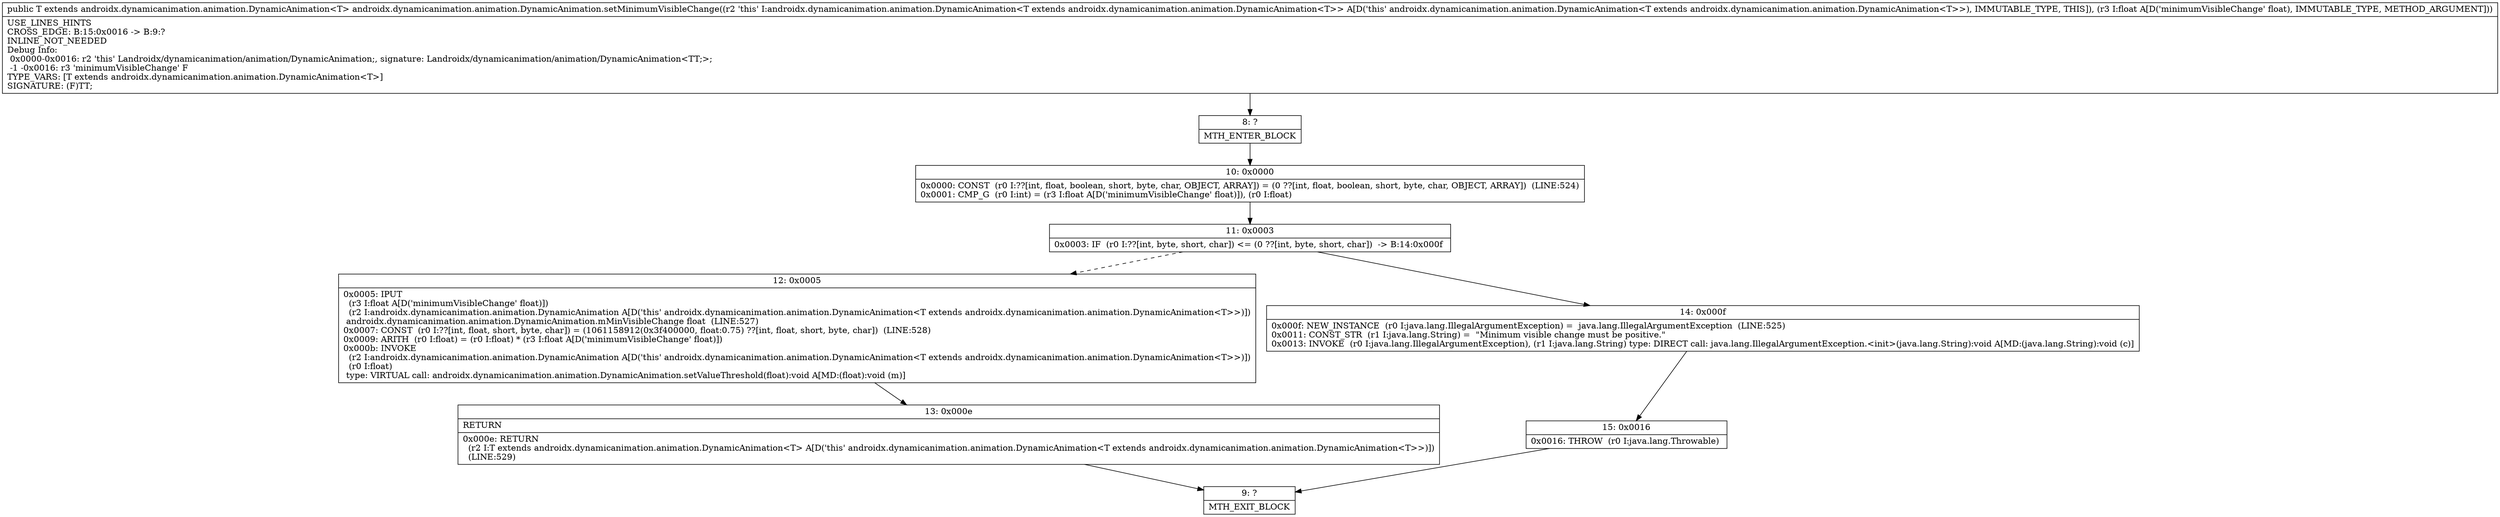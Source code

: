 digraph "CFG forandroidx.dynamicanimation.animation.DynamicAnimation.setMinimumVisibleChange(F)Landroidx\/dynamicanimation\/animation\/DynamicAnimation;" {
Node_8 [shape=record,label="{8\:\ ?|MTH_ENTER_BLOCK\l}"];
Node_10 [shape=record,label="{10\:\ 0x0000|0x0000: CONST  (r0 I:??[int, float, boolean, short, byte, char, OBJECT, ARRAY]) = (0 ??[int, float, boolean, short, byte, char, OBJECT, ARRAY])  (LINE:524)\l0x0001: CMP_G  (r0 I:int) = (r3 I:float A[D('minimumVisibleChange' float)]), (r0 I:float) \l}"];
Node_11 [shape=record,label="{11\:\ 0x0003|0x0003: IF  (r0 I:??[int, byte, short, char]) \<= (0 ??[int, byte, short, char])  \-\> B:14:0x000f \l}"];
Node_12 [shape=record,label="{12\:\ 0x0005|0x0005: IPUT  \l  (r3 I:float A[D('minimumVisibleChange' float)])\l  (r2 I:androidx.dynamicanimation.animation.DynamicAnimation A[D('this' androidx.dynamicanimation.animation.DynamicAnimation\<T extends androidx.dynamicanimation.animation.DynamicAnimation\<T\>\>)])\l androidx.dynamicanimation.animation.DynamicAnimation.mMinVisibleChange float  (LINE:527)\l0x0007: CONST  (r0 I:??[int, float, short, byte, char]) = (1061158912(0x3f400000, float:0.75) ??[int, float, short, byte, char])  (LINE:528)\l0x0009: ARITH  (r0 I:float) = (r0 I:float) * (r3 I:float A[D('minimumVisibleChange' float)]) \l0x000b: INVOKE  \l  (r2 I:androidx.dynamicanimation.animation.DynamicAnimation A[D('this' androidx.dynamicanimation.animation.DynamicAnimation\<T extends androidx.dynamicanimation.animation.DynamicAnimation\<T\>\>)])\l  (r0 I:float)\l type: VIRTUAL call: androidx.dynamicanimation.animation.DynamicAnimation.setValueThreshold(float):void A[MD:(float):void (m)]\l}"];
Node_13 [shape=record,label="{13\:\ 0x000e|RETURN\l|0x000e: RETURN  \l  (r2 I:T extends androidx.dynamicanimation.animation.DynamicAnimation\<T\> A[D('this' androidx.dynamicanimation.animation.DynamicAnimation\<T extends androidx.dynamicanimation.animation.DynamicAnimation\<T\>\>)])\l  (LINE:529)\l}"];
Node_9 [shape=record,label="{9\:\ ?|MTH_EXIT_BLOCK\l}"];
Node_14 [shape=record,label="{14\:\ 0x000f|0x000f: NEW_INSTANCE  (r0 I:java.lang.IllegalArgumentException) =  java.lang.IllegalArgumentException  (LINE:525)\l0x0011: CONST_STR  (r1 I:java.lang.String) =  \"Minimum visible change must be positive.\" \l0x0013: INVOKE  (r0 I:java.lang.IllegalArgumentException), (r1 I:java.lang.String) type: DIRECT call: java.lang.IllegalArgumentException.\<init\>(java.lang.String):void A[MD:(java.lang.String):void (c)]\l}"];
Node_15 [shape=record,label="{15\:\ 0x0016|0x0016: THROW  (r0 I:java.lang.Throwable) \l}"];
MethodNode[shape=record,label="{public T extends androidx.dynamicanimation.animation.DynamicAnimation\<T\> androidx.dynamicanimation.animation.DynamicAnimation.setMinimumVisibleChange((r2 'this' I:androidx.dynamicanimation.animation.DynamicAnimation\<T extends androidx.dynamicanimation.animation.DynamicAnimation\<T\>\> A[D('this' androidx.dynamicanimation.animation.DynamicAnimation\<T extends androidx.dynamicanimation.animation.DynamicAnimation\<T\>\>), IMMUTABLE_TYPE, THIS]), (r3 I:float A[D('minimumVisibleChange' float), IMMUTABLE_TYPE, METHOD_ARGUMENT]))  | USE_LINES_HINTS\lCROSS_EDGE: B:15:0x0016 \-\> B:9:?\lINLINE_NOT_NEEDED\lDebug Info:\l  0x0000\-0x0016: r2 'this' Landroidx\/dynamicanimation\/animation\/DynamicAnimation;, signature: Landroidx\/dynamicanimation\/animation\/DynamicAnimation\<TT;\>;\l  \-1 \-0x0016: r3 'minimumVisibleChange' F\lTYPE_VARS: [T extends androidx.dynamicanimation.animation.DynamicAnimation\<T\>]\lSIGNATURE: (F)TT;\l}"];
MethodNode -> Node_8;Node_8 -> Node_10;
Node_10 -> Node_11;
Node_11 -> Node_12[style=dashed];
Node_11 -> Node_14;
Node_12 -> Node_13;
Node_13 -> Node_9;
Node_14 -> Node_15;
Node_15 -> Node_9;
}

